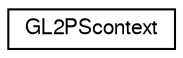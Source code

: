 digraph G
{
  edge [fontname="FreeSans",fontsize="10",labelfontname="FreeSans",labelfontsize="10"];
  node [fontname="FreeSans",fontsize="10",shape=record];
  rankdir="LR";
  Node1 [label="GL2PScontext",height=0.2,width=0.4,color="black", fillcolor="white", style="filled",URL="$struct_g_l2_p_scontext.html"];
}
